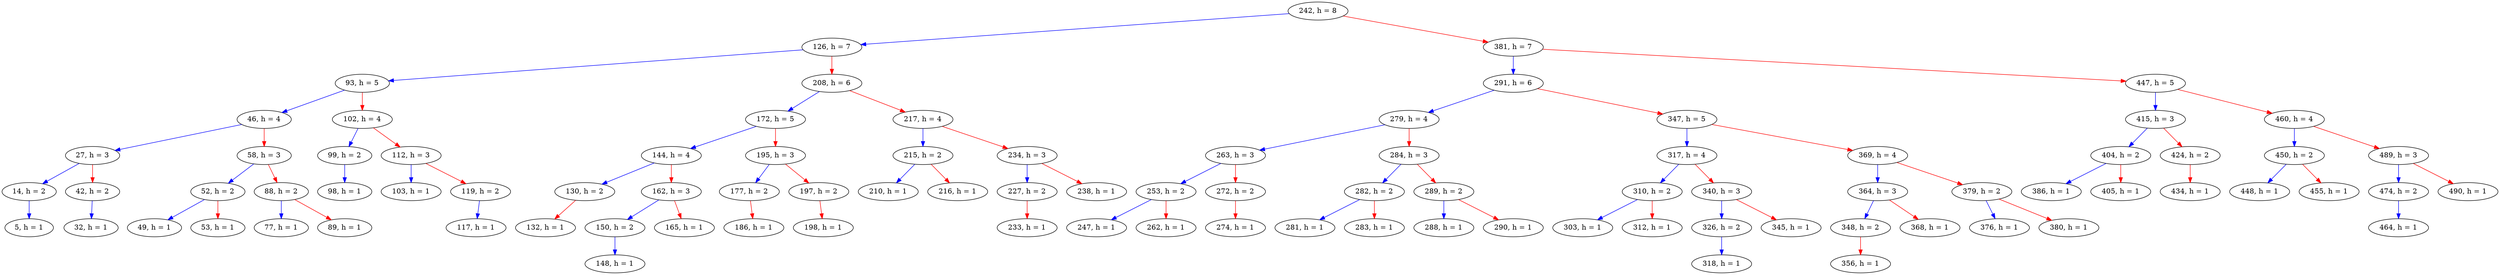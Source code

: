 digraph my_tree {
242 [label="242, h = 8"]126 [label="126, h = 7"]242 -> 126 [color=blue];
242 [label="242, h = 8"]381 [label="381, h = 7"]242 -> 381 [color=red];
126 [label="126, h = 7"]93 [label="93, h = 5"]126 -> 93 [color=blue];
126 [label="126, h = 7"]208 [label="208, h = 6"]126 -> 208 [color=red];
93 [label="93, h = 5"]46 [label="46, h = 4"]93 -> 46 [color=blue];
93 [label="93, h = 5"]102 [label="102, h = 4"]93 -> 102 [color=red];
46 [label="46, h = 4"]27 [label="27, h = 3"]46 -> 27 [color=blue];
46 [label="46, h = 4"]58 [label="58, h = 3"]46 -> 58 [color=red];
27 [label="27, h = 3"]14 [label="14, h = 2"]27 -> 14 [color=blue];
27 [label="27, h = 3"]42 [label="42, h = 2"]27 -> 42 [color=red];
14 [label="14, h = 2"]5 [label="5, h = 1"]14 -> 5 [color=blue];
42 [label="42, h = 2"]32 [label="32, h = 1"]42 -> 32 [color=blue];
58 [label="58, h = 3"]52 [label="52, h = 2"]58 -> 52 [color=blue];
58 [label="58, h = 3"]88 [label="88, h = 2"]58 -> 88 [color=red];
52 [label="52, h = 2"]49 [label="49, h = 1"]52 -> 49 [color=blue];
52 [label="52, h = 2"]53 [label="53, h = 1"]52 -> 53 [color=red];
88 [label="88, h = 2"]77 [label="77, h = 1"]88 -> 77 [color=blue];
88 [label="88, h = 2"]89 [label="89, h = 1"]88 -> 89 [color=red];
102 [label="102, h = 4"]99 [label="99, h = 2"]102 -> 99 [color=blue];
102 [label="102, h = 4"]112 [label="112, h = 3"]102 -> 112 [color=red];
99 [label="99, h = 2"]98 [label="98, h = 1"]99 -> 98 [color=blue];
112 [label="112, h = 3"]103 [label="103, h = 1"]112 -> 103 [color=blue];
112 [label="112, h = 3"]119 [label="119, h = 2"]112 -> 119 [color=red];
119 [label="119, h = 2"]117 [label="117, h = 1"]119 -> 117 [color=blue];
208 [label="208, h = 6"]172 [label="172, h = 5"]208 -> 172 [color=blue];
208 [label="208, h = 6"]217 [label="217, h = 4"]208 -> 217 [color=red];
172 [label="172, h = 5"]144 [label="144, h = 4"]172 -> 144 [color=blue];
172 [label="172, h = 5"]195 [label="195, h = 3"]172 -> 195 [color=red];
144 [label="144, h = 4"]130 [label="130, h = 2"]144 -> 130 [color=blue];
144 [label="144, h = 4"]162 [label="162, h = 3"]144 -> 162 [color=red];
130 [label="130, h = 2"]132 [label="132, h = 1"]130 -> 132 [color=red];
162 [label="162, h = 3"]150 [label="150, h = 2"]162 -> 150 [color=blue];
162 [label="162, h = 3"]165 [label="165, h = 1"]162 -> 165 [color=red];
150 [label="150, h = 2"]148 [label="148, h = 1"]150 -> 148 [color=blue];
195 [label="195, h = 3"]177 [label="177, h = 2"]195 -> 177 [color=blue];
195 [label="195, h = 3"]197 [label="197, h = 2"]195 -> 197 [color=red];
177 [label="177, h = 2"]186 [label="186, h = 1"]177 -> 186 [color=red];
197 [label="197, h = 2"]198 [label="198, h = 1"]197 -> 198 [color=red];
217 [label="217, h = 4"]215 [label="215, h = 2"]217 -> 215 [color=blue];
217 [label="217, h = 4"]234 [label="234, h = 3"]217 -> 234 [color=red];
215 [label="215, h = 2"]210 [label="210, h = 1"]215 -> 210 [color=blue];
215 [label="215, h = 2"]216 [label="216, h = 1"]215 -> 216 [color=red];
234 [label="234, h = 3"]227 [label="227, h = 2"]234 -> 227 [color=blue];
234 [label="234, h = 3"]238 [label="238, h = 1"]234 -> 238 [color=red];
227 [label="227, h = 2"]233 [label="233, h = 1"]227 -> 233 [color=red];
381 [label="381, h = 7"]291 [label="291, h = 6"]381 -> 291 [color=blue];
381 [label="381, h = 7"]447 [label="447, h = 5"]381 -> 447 [color=red];
291 [label="291, h = 6"]279 [label="279, h = 4"]291 -> 279 [color=blue];
291 [label="291, h = 6"]347 [label="347, h = 5"]291 -> 347 [color=red];
279 [label="279, h = 4"]263 [label="263, h = 3"]279 -> 263 [color=blue];
279 [label="279, h = 4"]284 [label="284, h = 3"]279 -> 284 [color=red];
263 [label="263, h = 3"]253 [label="253, h = 2"]263 -> 253 [color=blue];
263 [label="263, h = 3"]272 [label="272, h = 2"]263 -> 272 [color=red];
253 [label="253, h = 2"]247 [label="247, h = 1"]253 -> 247 [color=blue];
253 [label="253, h = 2"]262 [label="262, h = 1"]253 -> 262 [color=red];
272 [label="272, h = 2"]274 [label="274, h = 1"]272 -> 274 [color=red];
284 [label="284, h = 3"]282 [label="282, h = 2"]284 -> 282 [color=blue];
284 [label="284, h = 3"]289 [label="289, h = 2"]284 -> 289 [color=red];
282 [label="282, h = 2"]281 [label="281, h = 1"]282 -> 281 [color=blue];
282 [label="282, h = 2"]283 [label="283, h = 1"]282 -> 283 [color=red];
289 [label="289, h = 2"]288 [label="288, h = 1"]289 -> 288 [color=blue];
289 [label="289, h = 2"]290 [label="290, h = 1"]289 -> 290 [color=red];
347 [label="347, h = 5"]317 [label="317, h = 4"]347 -> 317 [color=blue];
347 [label="347, h = 5"]369 [label="369, h = 4"]347 -> 369 [color=red];
317 [label="317, h = 4"]310 [label="310, h = 2"]317 -> 310 [color=blue];
317 [label="317, h = 4"]340 [label="340, h = 3"]317 -> 340 [color=red];
310 [label="310, h = 2"]303 [label="303, h = 1"]310 -> 303 [color=blue];
310 [label="310, h = 2"]312 [label="312, h = 1"]310 -> 312 [color=red];
340 [label="340, h = 3"]326 [label="326, h = 2"]340 -> 326 [color=blue];
340 [label="340, h = 3"]345 [label="345, h = 1"]340 -> 345 [color=red];
326 [label="326, h = 2"]318 [label="318, h = 1"]326 -> 318 [color=blue];
369 [label="369, h = 4"]364 [label="364, h = 3"]369 -> 364 [color=blue];
369 [label="369, h = 4"]379 [label="379, h = 2"]369 -> 379 [color=red];
364 [label="364, h = 3"]348 [label="348, h = 2"]364 -> 348 [color=blue];
364 [label="364, h = 3"]368 [label="368, h = 1"]364 -> 368 [color=red];
348 [label="348, h = 2"]356 [label="356, h = 1"]348 -> 356 [color=red];
379 [label="379, h = 2"]376 [label="376, h = 1"]379 -> 376 [color=blue];
379 [label="379, h = 2"]380 [label="380, h = 1"]379 -> 380 [color=red];
447 [label="447, h = 5"]415 [label="415, h = 3"]447 -> 415 [color=blue];
447 [label="447, h = 5"]460 [label="460, h = 4"]447 -> 460 [color=red];
415 [label="415, h = 3"]404 [label="404, h = 2"]415 -> 404 [color=blue];
415 [label="415, h = 3"]424 [label="424, h = 2"]415 -> 424 [color=red];
404 [label="404, h = 2"]386 [label="386, h = 1"]404 -> 386 [color=blue];
404 [label="404, h = 2"]405 [label="405, h = 1"]404 -> 405 [color=red];
424 [label="424, h = 2"]434 [label="434, h = 1"]424 -> 434 [color=red];
460 [label="460, h = 4"]450 [label="450, h = 2"]460 -> 450 [color=blue];
460 [label="460, h = 4"]489 [label="489, h = 3"]460 -> 489 [color=red];
450 [label="450, h = 2"]448 [label="448, h = 1"]450 -> 448 [color=blue];
450 [label="450, h = 2"]455 [label="455, h = 1"]450 -> 455 [color=red];
489 [label="489, h = 3"]474 [label="474, h = 2"]489 -> 474 [color=blue];
489 [label="489, h = 3"]490 [label="490, h = 1"]489 -> 490 [color=red];
474 [label="474, h = 2"]464 [label="464, h = 1"]474 -> 464 [color=blue];
}
